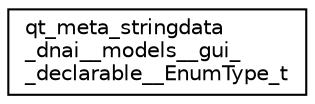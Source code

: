 digraph "Graphical Class Hierarchy"
{
  edge [fontname="Helvetica",fontsize="10",labelfontname="Helvetica",labelfontsize="10"];
  node [fontname="Helvetica",fontsize="10",shape=record];
  rankdir="LR";
  Node1 [label="qt_meta_stringdata\l_dnai__models__gui_\l_declarable__EnumType_t",height=0.2,width=0.4,color="black", fillcolor="white", style="filled",URL="$structqt__meta__stringdata__dnai____models____gui____declarable_____enum_type__t.html"];
}

